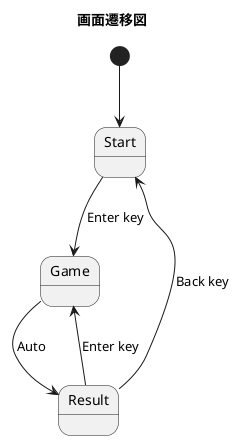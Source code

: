 @startuml
title 画面遷移図
[*] --> Start

Start --> Game : Enter key
Game --> Result : Auto
Result --> Start : Back key
Result --> Game : Enter key

@enduml